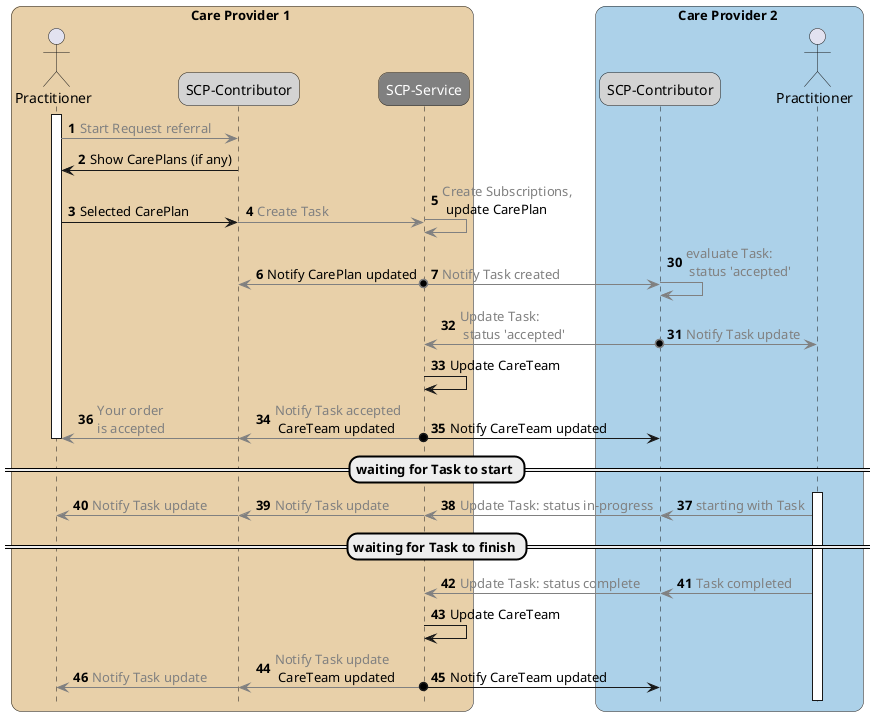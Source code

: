 @startuml overview-task-negotiation-1-2-careplan

skinparam roundcorner 20
skinparam defaultFontName Arial 


!pragma teoz true


box Care Provider 1 #e8d0a9
    actor "Practitioner" as P1
    participant "SCP-Contributor" as C1 #LightGray
    participant "<font color=white>SCP-Service" as S1 #Gray
end box
box Care Provider 2 #acd1e9
     participant "SCP-Contributor" as C2 #LightGray
    actor "Practitioner" as P2
end box

hide footbox

activate P1
autonumber 
P1 -[#Gray]> C1 : <color #Gray>Start Request referral
C1 -> P1 : Show CarePlans (if any)
P1 -> C1 : Selected CarePlan

& C1 -[#Gray]> S1 : <color #Gray>Create Task
' \nand CarePlan (if any)
& S1 -[#Gray]> S1  : <color #Gray>Create Subscriptions,\n update CarePlan 
 S1 o-[#Gray]> C1 : Notify CarePlan updated
& S1 o-[#Gray]> C2  : <color #Gray>Notify Task created

' autonumber 10 "<font color=Gray>0"
'  C2 -> C2 : evaluate Task:\n Need more information
' & C2 -> S1  : Create (sub-)Task2: do\n  Questionnaire 'required data'
' & S1 -> C1 : Notify Task2 created
' & C1 -> P1 : Present Questionnaire\n(prefill data from EHR)

' P1 -> C1 : Complete\n QuestionnaireResponse
' & C1 -> S1 : Update Task2: Add\n QuestionnaireResponse
' & S1 -> C2 : Notify Task2 update
' & C2 -> P2 : Notify Task2 update

autonumber 30
& C2 -[#Gray]> C2 : <color #Gray>evaluate Task:\n <color #Gray>status 'accepted'


C2 o-[#Gray]> P2 : <color #Gray>Notify Task update
& C2 o-[#Gray]> S1 : <color #Gray>Update Task: \n <color #Gray>status 'accepted'
 S1 -> S1  : Update CareTeam
S1 -[#Gray]> C1 :<color #Gray>Notify Task accepted\n CareTeam updated
& S1 o-> C2 :Notify CareTeam updated
& C1 -[#Gray]> P1 : <color #Gray>Your order \n<color #Gray>is accepted
deactivate P1

== waiting for Task to start ==
activate P2
P2 -[#Gray]> C2 : <color #Gray>starting with Task
& C2 -[#Gray]> S1 : <color #Gray>Update Task: status in-progress
& S1 -[#Gray]> C1 : <color #Gray>Notify Task update
& C1 -[#Gray]> P1 : <color #Gray>Notify Task update

== waiting for Task to finish ==
P2 -[#Gray]> C2 : <color #Gray>Task completed
& C2 -[#Gray]> S1 : <color #Gray>Update Task: status complete
 S1 -> S1  : Update CareTeam
S1 -[#Gray]> C1 :<color #Gray>Notify Task update\n CareTeam updated
& S1 o-> C2 :Notify CareTeam updated
& C1 -[#Gray]> P1 : <color #Gray>Notify Task update
deactivate P2
@enduml
